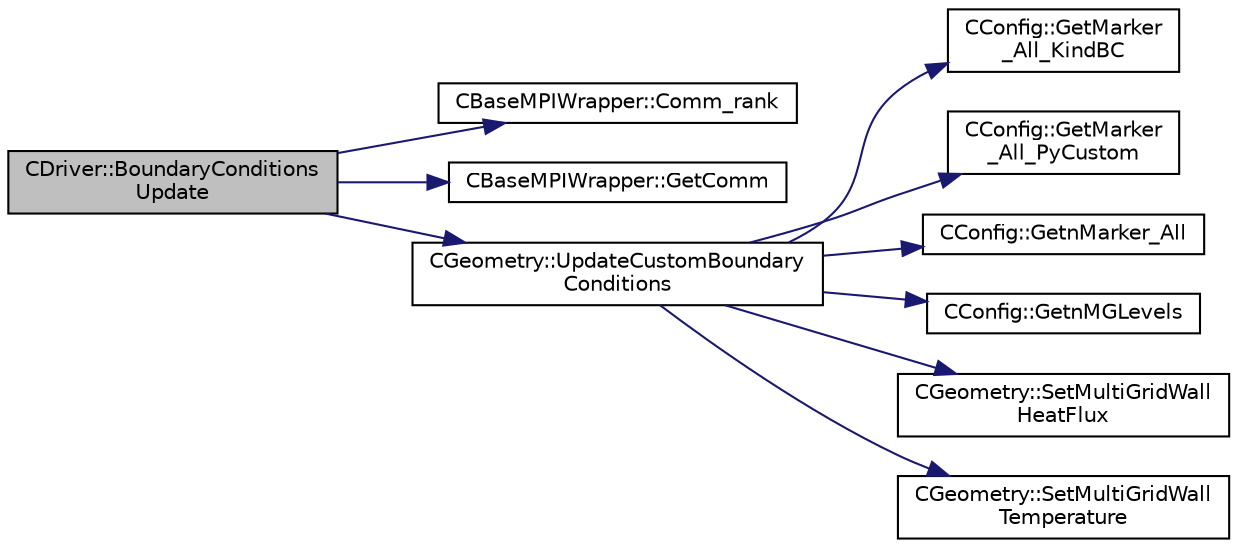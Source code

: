 digraph "CDriver::BoundaryConditionsUpdate"
{
 // LATEX_PDF_SIZE
  edge [fontname="Helvetica",fontsize="10",labelfontname="Helvetica",labelfontsize="10"];
  node [fontname="Helvetica",fontsize="10",shape=record];
  rankdir="LR";
  Node1 [label="CDriver::BoundaryConditions\lUpdate",height=0.2,width=0.4,color="black", fillcolor="grey75", style="filled", fontcolor="black",tooltip="Process the boundary conditions and update the multigrid structure."];
  Node1 -> Node2 [color="midnightblue",fontsize="10",style="solid",fontname="Helvetica"];
  Node2 [label="CBaseMPIWrapper::Comm_rank",height=0.2,width=0.4,color="black", fillcolor="white", style="filled",URL="$classCBaseMPIWrapper.html#a174f279995b7c643bcc1b8eb34e96aa6",tooltip=" "];
  Node1 -> Node3 [color="midnightblue",fontsize="10",style="solid",fontname="Helvetica"];
  Node3 [label="CBaseMPIWrapper::GetComm",height=0.2,width=0.4,color="black", fillcolor="white", style="filled",URL="$classCBaseMPIWrapper.html#a8154391fc3522954802889d81d4ef5da",tooltip=" "];
  Node1 -> Node4 [color="midnightblue",fontsize="10",style="solid",fontname="Helvetica"];
  Node4 [label="CGeometry::UpdateCustomBoundary\lConditions",height=0.2,width=0.4,color="black", fillcolor="white", style="filled",URL="$classCGeometry.html#a65d6e849b384ed08a35930f360aedda6",tooltip="Update the multi-grid structure for the customized boundary conditions."];
  Node4 -> Node5 [color="midnightblue",fontsize="10",style="solid",fontname="Helvetica"];
  Node5 [label="CConfig::GetMarker\l_All_KindBC",height=0.2,width=0.4,color="black", fillcolor="white", style="filled",URL="$classCConfig.html#ae003cd8f406eaaa91849a774c9a20730",tooltip="Get the kind of boundary for each marker."];
  Node4 -> Node6 [color="midnightblue",fontsize="10",style="solid",fontname="Helvetica"];
  Node6 [label="CConfig::GetMarker\l_All_PyCustom",height=0.2,width=0.4,color="black", fillcolor="white", style="filled",URL="$classCConfig.html#acf8910da77f327b190e1a37211a23f10",tooltip="Get the Python customization for a marker val_marker."];
  Node4 -> Node7 [color="midnightblue",fontsize="10",style="solid",fontname="Helvetica"];
  Node7 [label="CConfig::GetnMarker_All",height=0.2,width=0.4,color="black", fillcolor="white", style="filled",URL="$classCConfig.html#a459dee039e618d21a5d78db61c221240",tooltip="Get the total number of boundary markers of the local process including send/receive domains."];
  Node4 -> Node8 [color="midnightblue",fontsize="10",style="solid",fontname="Helvetica"];
  Node8 [label="CConfig::GetnMGLevels",height=0.2,width=0.4,color="black", fillcolor="white", style="filled",URL="$classCConfig.html#a15a61a6f9a1d415c3509018f4916c5c1",tooltip="Get the number of multigrid levels."];
  Node4 -> Node9 [color="midnightblue",fontsize="10",style="solid",fontname="Helvetica"];
  Node9 [label="CGeometry::SetMultiGridWall\lHeatFlux",height=0.2,width=0.4,color="black", fillcolor="white", style="filled",URL="$classCGeometry.html#ac32eda6def049a4f25f32aeeee05c4dd",tooltip="A virtual member."];
  Node4 -> Node10 [color="midnightblue",fontsize="10",style="solid",fontname="Helvetica"];
  Node10 [label="CGeometry::SetMultiGridWall\lTemperature",height=0.2,width=0.4,color="black", fillcolor="white", style="filled",URL="$classCGeometry.html#a75e2d936bdbf5c9e414916e6af5ef9c4",tooltip="A virtual member."];
}
